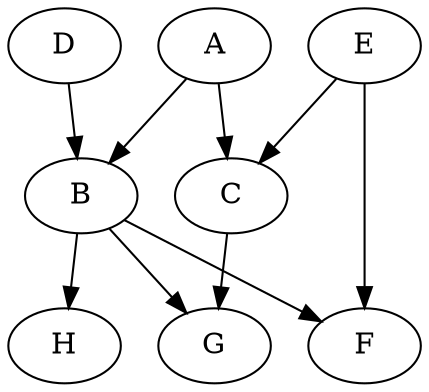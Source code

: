 strict digraph graphname {
A;
B;
C;
D;
E;
F;
H;
G;
A -> B;
A -> C;
B -> H;
B -> G;
B -> F;
C -> G;
D -> B;
E -> C;
E -> F;
}
